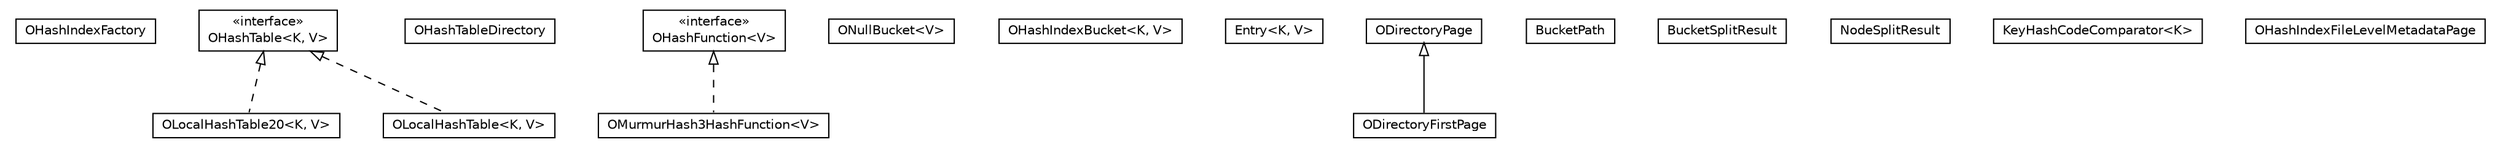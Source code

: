 #!/usr/local/bin/dot
#
# Class diagram 
# Generated by UMLGraph version R5_6-24-gf6e263 (http://www.umlgraph.org/)
#

digraph G {
	edge [fontname="Helvetica",fontsize=10,labelfontname="Helvetica",labelfontsize=10];
	node [fontname="Helvetica",fontsize=10,shape=plaintext];
	nodesep=0.25;
	ranksep=0.5;
	// com.orientechnologies.orient.core.index.hashindex.local.OHashIndexFactory
	c259418 [label=<<table title="com.orientechnologies.orient.core.index.hashindex.local.OHashIndexFactory" border="0" cellborder="1" cellspacing="0" cellpadding="2" port="p" href="./OHashIndexFactory.html">
		<tr><td><table border="0" cellspacing="0" cellpadding="1">
<tr><td align="center" balign="center"> OHashIndexFactory </td></tr>
		</table></td></tr>
		</table>>, URL="./OHashIndexFactory.html", fontname="Helvetica", fontcolor="black", fontsize=10.0];
	// com.orientechnologies.orient.core.index.hashindex.local.OLocalHashTable20<K, V>
	c259419 [label=<<table title="com.orientechnologies.orient.core.index.hashindex.local.OLocalHashTable20" border="0" cellborder="1" cellspacing="0" cellpadding="2" port="p" href="./OLocalHashTable20.html">
		<tr><td><table border="0" cellspacing="0" cellpadding="1">
<tr><td align="center" balign="center"> OLocalHashTable20&lt;K, V&gt; </td></tr>
		</table></td></tr>
		</table>>, URL="./OLocalHashTable20.html", fontname="Helvetica", fontcolor="black", fontsize=10.0];
	// com.orientechnologies.orient.core.index.hashindex.local.OHashTableDirectory
	c259420 [label=<<table title="com.orientechnologies.orient.core.index.hashindex.local.OHashTableDirectory" border="0" cellborder="1" cellspacing="0" cellpadding="2" port="p" href="./OHashTableDirectory.html">
		<tr><td><table border="0" cellspacing="0" cellpadding="1">
<tr><td align="center" balign="center"> OHashTableDirectory </td></tr>
		</table></td></tr>
		</table>>, URL="./OHashTableDirectory.html", fontname="Helvetica", fontcolor="black", fontsize=10.0];
	// com.orientechnologies.orient.core.index.hashindex.local.OHashFunction<V>
	c259421 [label=<<table title="com.orientechnologies.orient.core.index.hashindex.local.OHashFunction" border="0" cellborder="1" cellspacing="0" cellpadding="2" port="p" href="./OHashFunction.html">
		<tr><td><table border="0" cellspacing="0" cellpadding="1">
<tr><td align="center" balign="center"> &#171;interface&#187; </td></tr>
<tr><td align="center" balign="center"> OHashFunction&lt;V&gt; </td></tr>
		</table></td></tr>
		</table>>, URL="./OHashFunction.html", fontname="Helvetica", fontcolor="black", fontsize=10.0];
	// com.orientechnologies.orient.core.index.hashindex.local.ONullBucket<V>
	c259422 [label=<<table title="com.orientechnologies.orient.core.index.hashindex.local.ONullBucket" border="0" cellborder="1" cellspacing="0" cellpadding="2" port="p" href="./ONullBucket.html">
		<tr><td><table border="0" cellspacing="0" cellpadding="1">
<tr><td align="center" balign="center"> ONullBucket&lt;V&gt; </td></tr>
		</table></td></tr>
		</table>>, URL="./ONullBucket.html", fontname="Helvetica", fontcolor="black", fontsize=10.0];
	// com.orientechnologies.orient.core.index.hashindex.local.OLocalHashTable<K, V>
	c259423 [label=<<table title="com.orientechnologies.orient.core.index.hashindex.local.OLocalHashTable" border="0" cellborder="1" cellspacing="0" cellpadding="2" port="p" href="./OLocalHashTable.html">
		<tr><td><table border="0" cellspacing="0" cellpadding="1">
<tr><td align="center" balign="center"> OLocalHashTable&lt;K, V&gt; </td></tr>
		</table></td></tr>
		</table>>, URL="./OLocalHashTable.html", fontname="Helvetica", fontcolor="black", fontsize=10.0];
	// com.orientechnologies.orient.core.index.hashindex.local.OHashIndexBucket<K, V>
	c259424 [label=<<table title="com.orientechnologies.orient.core.index.hashindex.local.OHashIndexBucket" border="0" cellborder="1" cellspacing="0" cellpadding="2" port="p" href="./OHashIndexBucket.html">
		<tr><td><table border="0" cellspacing="0" cellpadding="1">
<tr><td align="center" balign="center"> OHashIndexBucket&lt;K, V&gt; </td></tr>
		</table></td></tr>
		</table>>, URL="./OHashIndexBucket.html", fontname="Helvetica", fontcolor="black", fontsize=10.0];
	// com.orientechnologies.orient.core.index.hashindex.local.OHashIndexBucket.Entry<K, V>
	c259425 [label=<<table title="com.orientechnologies.orient.core.index.hashindex.local.OHashIndexBucket.Entry" border="0" cellborder="1" cellspacing="0" cellpadding="2" port="p" href="./OHashIndexBucket.Entry.html">
		<tr><td><table border="0" cellspacing="0" cellpadding="1">
<tr><td align="center" balign="center"> Entry&lt;K, V&gt; </td></tr>
		</table></td></tr>
		</table>>, URL="./OHashIndexBucket.Entry.html", fontname="Helvetica", fontcolor="black", fontsize=10.0];
	// com.orientechnologies.orient.core.index.hashindex.local.ODirectoryPage
	c259426 [label=<<table title="com.orientechnologies.orient.core.index.hashindex.local.ODirectoryPage" border="0" cellborder="1" cellspacing="0" cellpadding="2" port="p" href="./ODirectoryPage.html">
		<tr><td><table border="0" cellspacing="0" cellpadding="1">
<tr><td align="center" balign="center"> ODirectoryPage </td></tr>
		</table></td></tr>
		</table>>, URL="./ODirectoryPage.html", fontname="Helvetica", fontcolor="black", fontsize=10.0];
	// com.orientechnologies.orient.core.index.hashindex.local.OHashTable<K, V>
	c259427 [label=<<table title="com.orientechnologies.orient.core.index.hashindex.local.OHashTable" border="0" cellborder="1" cellspacing="0" cellpadding="2" port="p" href="./OHashTable.html">
		<tr><td><table border="0" cellspacing="0" cellpadding="1">
<tr><td align="center" balign="center"> &#171;interface&#187; </td></tr>
<tr><td align="center" balign="center"> OHashTable&lt;K, V&gt; </td></tr>
		</table></td></tr>
		</table>>, URL="./OHashTable.html", fontname="Helvetica", fontcolor="black", fontsize=10.0];
	// com.orientechnologies.orient.core.index.hashindex.local.OHashTable.BucketPath
	c259428 [label=<<table title="com.orientechnologies.orient.core.index.hashindex.local.OHashTable.BucketPath" border="0" cellborder="1" cellspacing="0" cellpadding="2" port="p" href="./OHashTable.BucketPath.html">
		<tr><td><table border="0" cellspacing="0" cellpadding="1">
<tr><td align="center" balign="center"> BucketPath </td></tr>
		</table></td></tr>
		</table>>, URL="./OHashTable.BucketPath.html", fontname="Helvetica", fontcolor="black", fontsize=10.0];
	// com.orientechnologies.orient.core.index.hashindex.local.OHashTable.BucketSplitResult
	c259429 [label=<<table title="com.orientechnologies.orient.core.index.hashindex.local.OHashTable.BucketSplitResult" border="0" cellborder="1" cellspacing="0" cellpadding="2" port="p" href="./OHashTable.BucketSplitResult.html">
		<tr><td><table border="0" cellspacing="0" cellpadding="1">
<tr><td align="center" balign="center"> BucketSplitResult </td></tr>
		</table></td></tr>
		</table>>, URL="./OHashTable.BucketSplitResult.html", fontname="Helvetica", fontcolor="black", fontsize=10.0];
	// com.orientechnologies.orient.core.index.hashindex.local.OHashTable.NodeSplitResult
	c259430 [label=<<table title="com.orientechnologies.orient.core.index.hashindex.local.OHashTable.NodeSplitResult" border="0" cellborder="1" cellspacing="0" cellpadding="2" port="p" href="./OHashTable.NodeSplitResult.html">
		<tr><td><table border="0" cellspacing="0" cellpadding="1">
<tr><td align="center" balign="center"> NodeSplitResult </td></tr>
		</table></td></tr>
		</table>>, URL="./OHashTable.NodeSplitResult.html", fontname="Helvetica", fontcolor="black", fontsize=10.0];
	// com.orientechnologies.orient.core.index.hashindex.local.OHashTable.KeyHashCodeComparator<K>
	c259431 [label=<<table title="com.orientechnologies.orient.core.index.hashindex.local.OHashTable.KeyHashCodeComparator" border="0" cellborder="1" cellspacing="0" cellpadding="2" port="p" href="./OHashTable.KeyHashCodeComparator.html">
		<tr><td><table border="0" cellspacing="0" cellpadding="1">
<tr><td align="center" balign="center"> KeyHashCodeComparator&lt;K&gt; </td></tr>
		</table></td></tr>
		</table>>, URL="./OHashTable.KeyHashCodeComparator.html", fontname="Helvetica", fontcolor="black", fontsize=10.0];
	// com.orientechnologies.orient.core.index.hashindex.local.OHashIndexFileLevelMetadataPage
	c259432 [label=<<table title="com.orientechnologies.orient.core.index.hashindex.local.OHashIndexFileLevelMetadataPage" border="0" cellborder="1" cellspacing="0" cellpadding="2" port="p" href="./OHashIndexFileLevelMetadataPage.html">
		<tr><td><table border="0" cellspacing="0" cellpadding="1">
<tr><td align="center" balign="center"> OHashIndexFileLevelMetadataPage </td></tr>
		</table></td></tr>
		</table>>, URL="./OHashIndexFileLevelMetadataPage.html", fontname="Helvetica", fontcolor="black", fontsize=10.0];
	// com.orientechnologies.orient.core.index.hashindex.local.OMurmurHash3HashFunction<V>
	c259433 [label=<<table title="com.orientechnologies.orient.core.index.hashindex.local.OMurmurHash3HashFunction" border="0" cellborder="1" cellspacing="0" cellpadding="2" port="p" href="./OMurmurHash3HashFunction.html">
		<tr><td><table border="0" cellspacing="0" cellpadding="1">
<tr><td align="center" balign="center"> OMurmurHash3HashFunction&lt;V&gt; </td></tr>
		</table></td></tr>
		</table>>, URL="./OMurmurHash3HashFunction.html", fontname="Helvetica", fontcolor="black", fontsize=10.0];
	// com.orientechnologies.orient.core.index.hashindex.local.ODirectoryFirstPage
	c259434 [label=<<table title="com.orientechnologies.orient.core.index.hashindex.local.ODirectoryFirstPage" border="0" cellborder="1" cellspacing="0" cellpadding="2" port="p" href="./ODirectoryFirstPage.html">
		<tr><td><table border="0" cellspacing="0" cellpadding="1">
<tr><td align="center" balign="center"> ODirectoryFirstPage </td></tr>
		</table></td></tr>
		</table>>, URL="./ODirectoryFirstPage.html", fontname="Helvetica", fontcolor="black", fontsize=10.0];
	//com.orientechnologies.orient.core.index.hashindex.local.OLocalHashTable20<K, V> implements com.orientechnologies.orient.core.index.hashindex.local.OHashTable<K, V>
	c259427:p -> c259419:p [dir=back,arrowtail=empty,style=dashed];
	//com.orientechnologies.orient.core.index.hashindex.local.OLocalHashTable<K, V> implements com.orientechnologies.orient.core.index.hashindex.local.OHashTable<K, V>
	c259427:p -> c259423:p [dir=back,arrowtail=empty,style=dashed];
	//com.orientechnologies.orient.core.index.hashindex.local.OMurmurHash3HashFunction<V> implements com.orientechnologies.orient.core.index.hashindex.local.OHashFunction<V>
	c259421:p -> c259433:p [dir=back,arrowtail=empty,style=dashed];
	//com.orientechnologies.orient.core.index.hashindex.local.ODirectoryFirstPage extends com.orientechnologies.orient.core.index.hashindex.local.ODirectoryPage
	c259426:p -> c259434:p [dir=back,arrowtail=empty];
}

